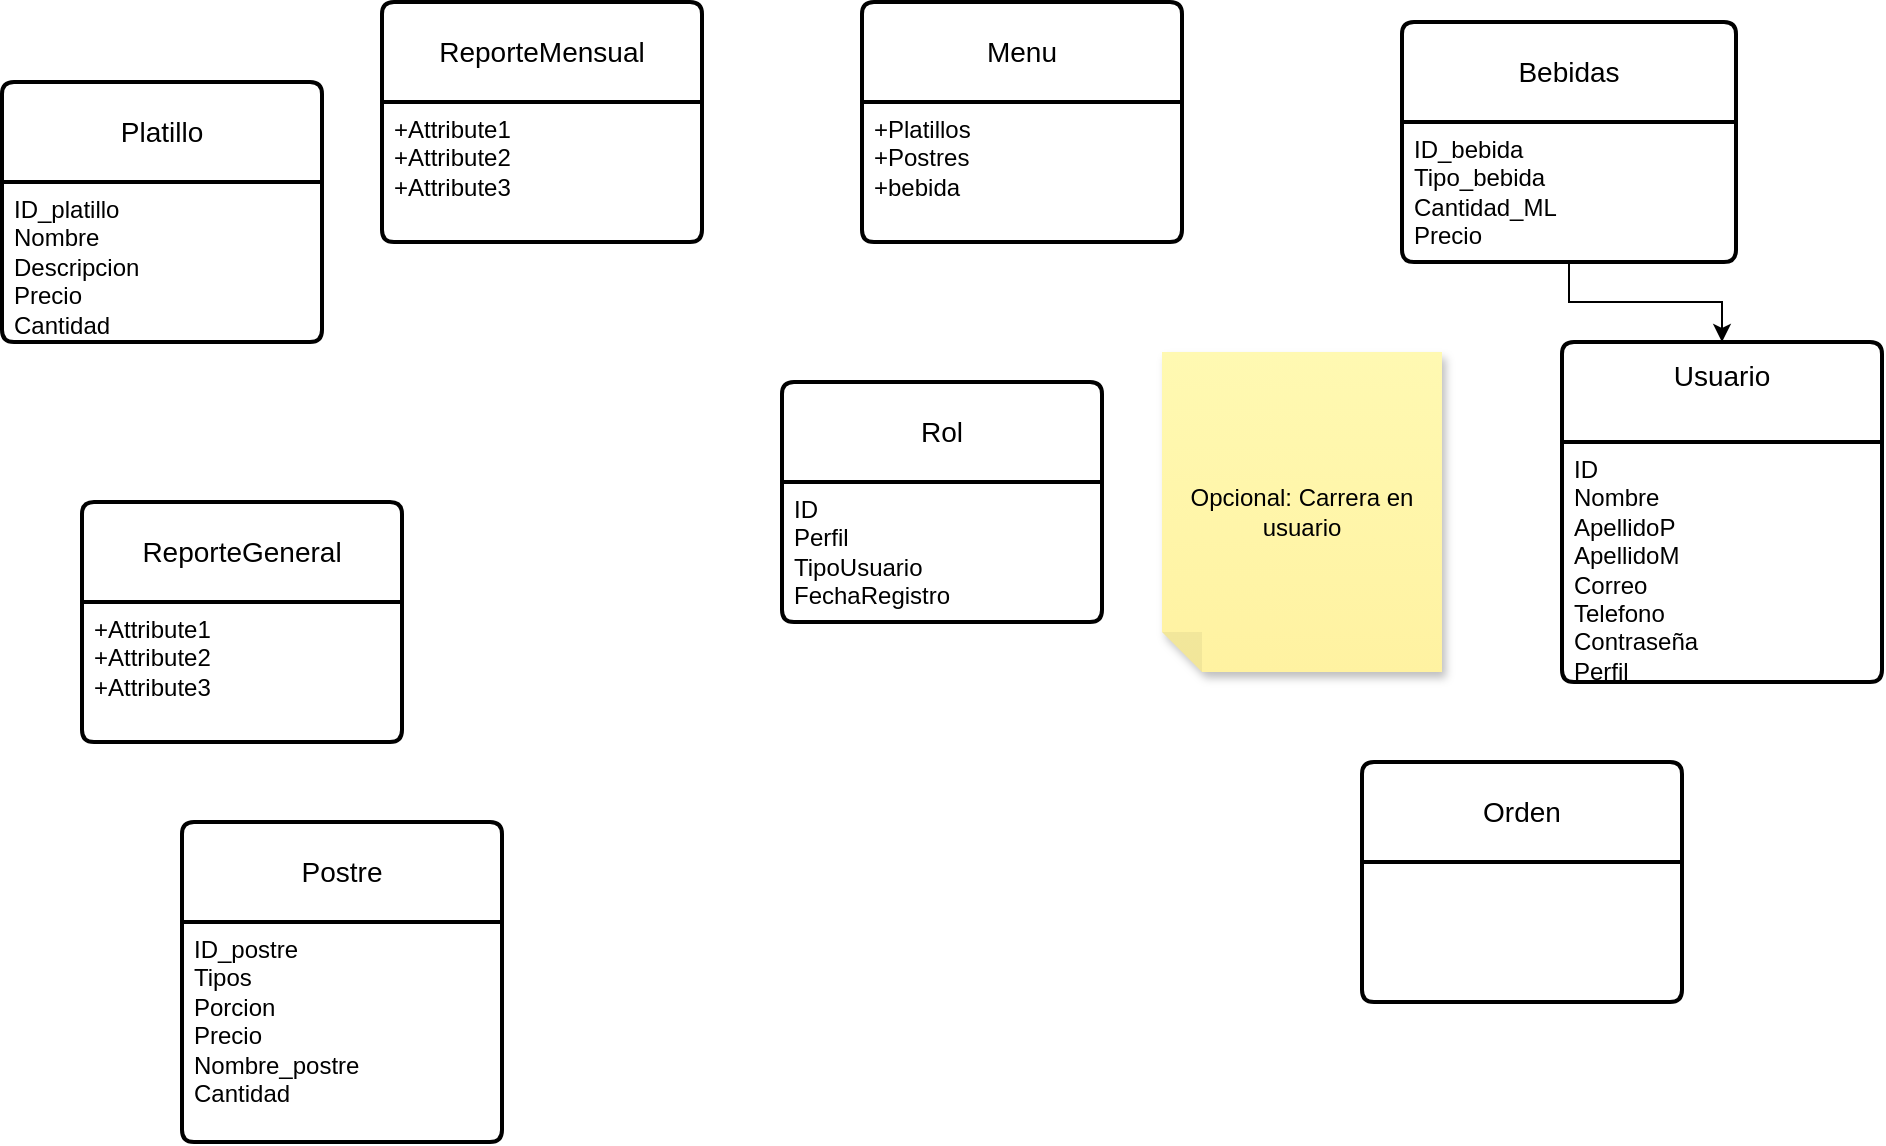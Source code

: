 <mxfile version="26.0.15">
  <diagram name="Página-1" id="V-V55-iJyu9lPwuccyi-">
    <mxGraphModel dx="1994" dy="619" grid="1" gridSize="10" guides="1" tooltips="1" connect="1" arrows="1" fold="1" page="1" pageScale="1" pageWidth="827" pageHeight="1169" math="0" shadow="0">
      <root>
        <mxCell id="0" />
        <mxCell id="1" parent="0" />
        <mxCell id="7O-z4zuoo0SqcSkAvMZf-5" value="Rol" style="swimlane;childLayout=stackLayout;horizontal=1;startSize=50;horizontalStack=0;rounded=1;fontSize=14;fontStyle=0;strokeWidth=2;resizeParent=0;resizeLast=1;shadow=0;dashed=0;align=center;arcSize=4;whiteSpace=wrap;html=1;" vertex="1" parent="1">
          <mxGeometry x="350" y="230" width="160" height="120" as="geometry" />
        </mxCell>
        <mxCell id="7O-z4zuoo0SqcSkAvMZf-6" value="ID&lt;div&gt;Perfil&lt;/div&gt;&lt;div&gt;TipoUsuario&lt;/div&gt;&lt;div&gt;FechaRegistro&lt;/div&gt;" style="align=left;strokeColor=none;fillColor=none;spacingLeft=4;spacingRight=4;fontSize=12;verticalAlign=top;resizable=0;rotatable=0;part=1;html=1;whiteSpace=wrap;" vertex="1" parent="7O-z4zuoo0SqcSkAvMZf-5">
          <mxGeometry y="50" width="160" height="70" as="geometry" />
        </mxCell>
        <mxCell id="7O-z4zuoo0SqcSkAvMZf-7" value="Usuario&lt;div&gt;&lt;br&gt;&lt;/div&gt;" style="swimlane;childLayout=stackLayout;horizontal=1;startSize=50;horizontalStack=0;rounded=1;fontSize=14;fontStyle=0;strokeWidth=2;resizeParent=0;resizeLast=1;shadow=0;dashed=0;align=center;arcSize=4;whiteSpace=wrap;html=1;" vertex="1" parent="1">
          <mxGeometry x="740" y="210" width="160" height="170" as="geometry" />
        </mxCell>
        <mxCell id="7O-z4zuoo0SqcSkAvMZf-8" value="ID&lt;div&gt;Nombre&lt;/div&gt;&lt;div&gt;ApellidoP&lt;/div&gt;&lt;div&gt;ApellidoM&lt;/div&gt;&lt;div&gt;Correo&lt;/div&gt;&lt;div&gt;Telefono&lt;/div&gt;&lt;div&gt;Contraseña&lt;/div&gt;&lt;div&gt;Perfil&lt;/div&gt;&lt;div&gt;&lt;br&gt;&lt;/div&gt;" style="align=left;strokeColor=none;fillColor=none;spacingLeft=4;spacingRight=4;fontSize=12;verticalAlign=top;resizable=0;rotatable=0;part=1;html=1;whiteSpace=wrap;" vertex="1" parent="7O-z4zuoo0SqcSkAvMZf-7">
          <mxGeometry y="50" width="160" height="120" as="geometry" />
        </mxCell>
        <mxCell id="7O-z4zuoo0SqcSkAvMZf-10" value="&lt;div&gt;Menu&lt;/div&gt;" style="swimlane;childLayout=stackLayout;horizontal=1;startSize=50;horizontalStack=0;rounded=1;fontSize=14;fontStyle=0;strokeWidth=2;resizeParent=0;resizeLast=1;shadow=0;dashed=0;align=center;arcSize=4;whiteSpace=wrap;html=1;" vertex="1" parent="1">
          <mxGeometry x="390" y="40" width="160" height="120" as="geometry" />
        </mxCell>
        <mxCell id="7O-z4zuoo0SqcSkAvMZf-11" value="+Platillos&lt;br&gt;+Postres&amp;nbsp;&lt;br&gt;+bebida" style="align=left;strokeColor=none;fillColor=none;spacingLeft=4;spacingRight=4;fontSize=12;verticalAlign=top;resizable=0;rotatable=0;part=1;html=1;whiteSpace=wrap;" vertex="1" parent="7O-z4zuoo0SqcSkAvMZf-10">
          <mxGeometry y="50" width="160" height="70" as="geometry" />
        </mxCell>
        <mxCell id="7O-z4zuoo0SqcSkAvMZf-12" value="&lt;div&gt;ReporteMensual&lt;/div&gt;" style="swimlane;childLayout=stackLayout;horizontal=1;startSize=50;horizontalStack=0;rounded=1;fontSize=14;fontStyle=0;strokeWidth=2;resizeParent=0;resizeLast=1;shadow=0;dashed=0;align=center;arcSize=4;whiteSpace=wrap;html=1;" vertex="1" parent="1">
          <mxGeometry x="150" y="40" width="160" height="120" as="geometry" />
        </mxCell>
        <mxCell id="7O-z4zuoo0SqcSkAvMZf-13" value="+Attribute1&#xa;+Attribute2&#xa;+Attribute3" style="align=left;strokeColor=none;fillColor=none;spacingLeft=4;spacingRight=4;fontSize=12;verticalAlign=top;resizable=0;rotatable=0;part=1;html=1;whiteSpace=wrap;" vertex="1" parent="7O-z4zuoo0SqcSkAvMZf-12">
          <mxGeometry y="50" width="160" height="70" as="geometry" />
        </mxCell>
        <mxCell id="7O-z4zuoo0SqcSkAvMZf-14" value="&lt;div&gt;ReporteGeneral&lt;/div&gt;" style="swimlane;childLayout=stackLayout;horizontal=1;startSize=50;horizontalStack=0;rounded=1;fontSize=14;fontStyle=0;strokeWidth=2;resizeParent=0;resizeLast=1;shadow=0;dashed=0;align=center;arcSize=4;whiteSpace=wrap;html=1;" vertex="1" parent="1">
          <mxGeometry y="290" width="160" height="120" as="geometry" />
        </mxCell>
        <mxCell id="7O-z4zuoo0SqcSkAvMZf-15" value="+Attribute1&#xa;+Attribute2&#xa;+Attribute3" style="align=left;strokeColor=none;fillColor=none;spacingLeft=4;spacingRight=4;fontSize=12;verticalAlign=top;resizable=0;rotatable=0;part=1;html=1;whiteSpace=wrap;" vertex="1" parent="7O-z4zuoo0SqcSkAvMZf-14">
          <mxGeometry y="50" width="160" height="70" as="geometry" />
        </mxCell>
        <mxCell id="7O-z4zuoo0SqcSkAvMZf-18" value="&lt;div&gt;Orden&lt;/div&gt;" style="swimlane;childLayout=stackLayout;horizontal=1;startSize=50;horizontalStack=0;rounded=1;fontSize=14;fontStyle=0;strokeWidth=2;resizeParent=0;resizeLast=1;shadow=0;dashed=0;align=center;arcSize=4;whiteSpace=wrap;html=1;" vertex="1" parent="1">
          <mxGeometry x="640" y="420" width="160" height="120" as="geometry">
            <mxRectangle x="640" y="420" width="80" height="50" as="alternateBounds" />
          </mxGeometry>
        </mxCell>
        <mxCell id="7O-z4zuoo0SqcSkAvMZf-20" value="&lt;div&gt;Postre&lt;/div&gt;" style="swimlane;childLayout=stackLayout;horizontal=1;startSize=50;horizontalStack=0;rounded=1;fontSize=14;fontStyle=0;strokeWidth=2;resizeParent=0;resizeLast=1;shadow=0;dashed=0;align=center;arcSize=4;whiteSpace=wrap;html=1;" vertex="1" parent="1">
          <mxGeometry x="50" y="450" width="160" height="160" as="geometry" />
        </mxCell>
        <mxCell id="7O-z4zuoo0SqcSkAvMZf-21" value="ID_postre&lt;div&gt;Tipos&lt;/div&gt;&lt;div&gt;Porcion&lt;/div&gt;&lt;div&gt;Precio&lt;/div&gt;&lt;div&gt;Nombre_postre&lt;/div&gt;&lt;div&gt;Cantidad&lt;/div&gt;" style="align=left;strokeColor=none;fillColor=none;spacingLeft=4;spacingRight=4;fontSize=12;verticalAlign=top;resizable=0;rotatable=0;part=1;html=1;whiteSpace=wrap;" vertex="1" parent="7O-z4zuoo0SqcSkAvMZf-20">
          <mxGeometry y="50" width="160" height="110" as="geometry" />
        </mxCell>
        <mxCell id="7O-z4zuoo0SqcSkAvMZf-22" value="Platillo" style="swimlane;childLayout=stackLayout;horizontal=1;startSize=50;horizontalStack=0;rounded=1;fontSize=14;fontStyle=0;strokeWidth=2;resizeParent=0;resizeLast=1;shadow=0;dashed=0;align=center;arcSize=4;whiteSpace=wrap;html=1;" vertex="1" parent="1">
          <mxGeometry x="-40" y="80" width="160" height="130" as="geometry" />
        </mxCell>
        <mxCell id="7O-z4zuoo0SqcSkAvMZf-23" value="ID_platillo&lt;div&gt;Nombre&lt;/div&gt;&lt;div&gt;Descripcion&lt;/div&gt;&lt;div&gt;Precio&lt;/div&gt;&lt;div&gt;Cantidad&lt;/div&gt;" style="align=left;strokeColor=none;fillColor=none;spacingLeft=4;spacingRight=4;fontSize=12;verticalAlign=top;resizable=0;rotatable=0;part=1;html=1;whiteSpace=wrap;" vertex="1" parent="7O-z4zuoo0SqcSkAvMZf-22">
          <mxGeometry y="50" width="160" height="80" as="geometry" />
        </mxCell>
        <mxCell id="7O-z4zuoo0SqcSkAvMZf-24" value="Bebidas" style="swimlane;childLayout=stackLayout;horizontal=1;startSize=50;horizontalStack=0;rounded=1;fontSize=14;fontStyle=0;strokeWidth=2;resizeParent=0;resizeLast=1;shadow=0;dashed=0;align=center;arcSize=4;whiteSpace=wrap;html=1;" vertex="1" parent="1">
          <mxGeometry x="660" y="50" width="167" height="120" as="geometry" />
        </mxCell>
        <mxCell id="7O-z4zuoo0SqcSkAvMZf-25" value="ID_bebida&lt;div&gt;Tipo_bebida&lt;/div&gt;&lt;div&gt;Cantidad_ML&lt;/div&gt;&lt;div&gt;Precio&lt;/div&gt;&lt;div&gt;&lt;br&gt;&lt;/div&gt;" style="align=left;strokeColor=none;fillColor=none;spacingLeft=4;spacingRight=4;fontSize=12;verticalAlign=top;resizable=0;rotatable=0;part=1;html=1;whiteSpace=wrap;" vertex="1" parent="7O-z4zuoo0SqcSkAvMZf-24">
          <mxGeometry y="50" width="167" height="70" as="geometry" />
        </mxCell>
        <mxCell id="7O-z4zuoo0SqcSkAvMZf-33" value="Opcional: Carrera en usuario" style="shape=note;whiteSpace=wrap;html=1;backgroundOutline=1;fontColor=#000000;darkOpacity=0.05;fillColor=#FFF9B2;strokeColor=none;fillStyle=solid;direction=west;gradientDirection=north;gradientColor=#FFF2A1;shadow=1;size=20;pointerEvents=1;" vertex="1" parent="1">
          <mxGeometry x="540" y="215" width="140" height="160" as="geometry" />
        </mxCell>
        <mxCell id="7O-z4zuoo0SqcSkAvMZf-34" style="edgeStyle=orthogonalEdgeStyle;rounded=0;orthogonalLoop=1;jettySize=auto;html=1;" edge="1" parent="1" source="7O-z4zuoo0SqcSkAvMZf-25" target="7O-z4zuoo0SqcSkAvMZf-7">
          <mxGeometry relative="1" as="geometry" />
        </mxCell>
      </root>
    </mxGraphModel>
  </diagram>
</mxfile>
